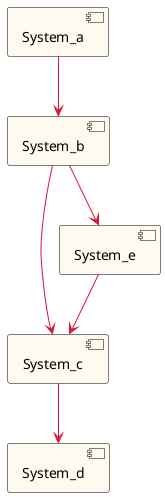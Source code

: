 ''''''''''''''''''''''''''''''''''''''''''
''                                      ''
''  AUTOGENERATED CODE -- DO NOT EDIT!  ''
''                                      ''
''''''''''''''''''''''''''''''''''''''''''

@startuml
hide stereotype
scale max 16384 height
skinparam component {
  BackgroundColor FloralWhite
  BorderColor Black
  ArrowColor Crimson
  ArrowColor<<indirect>> silver
}
[System_a] as _0 <<highlight>>
[System_b] as _1 <<highlight>>
_0 --> _1
[System_c] as _2 <<highlight>>
_1 --> _2
[System_e] as _3 <<highlight>>
_1 --> _3
[System_d] as _4 <<highlight>>
_2 --> _4
_3 --> _2
@enduml